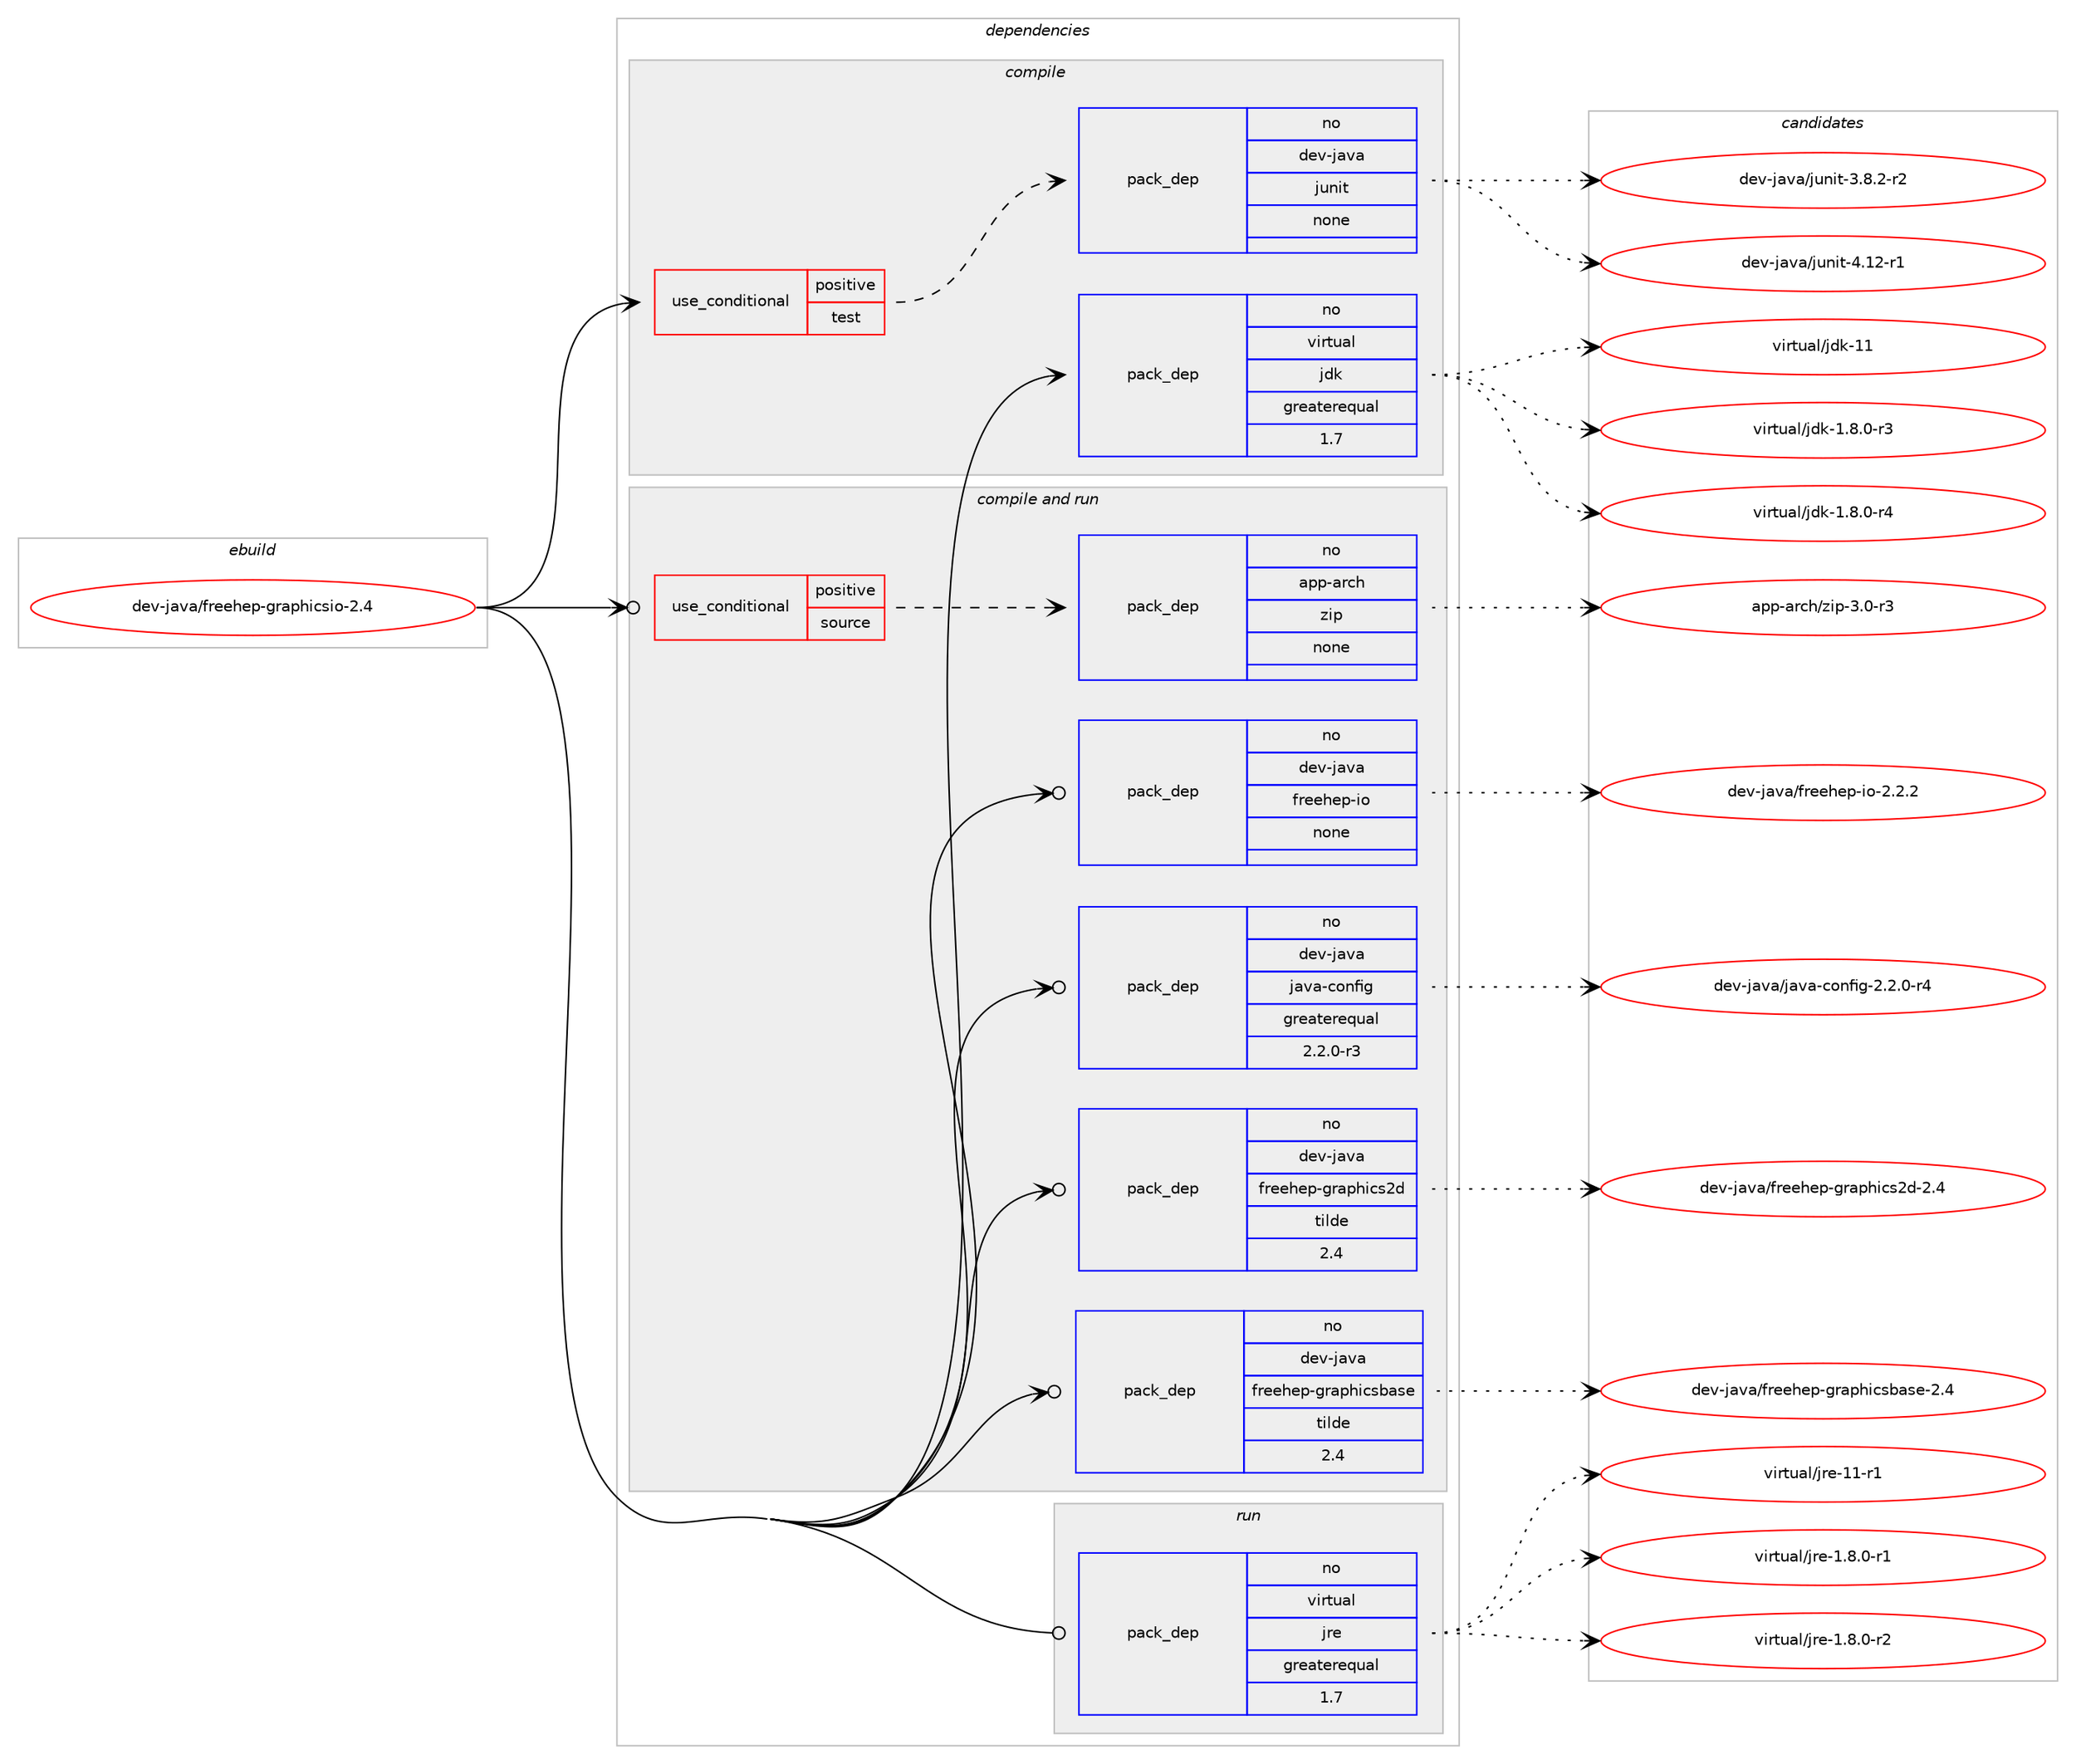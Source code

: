 digraph prolog {

# *************
# Graph options
# *************

newrank=true;
concentrate=true;
compound=true;
graph [rankdir=LR,fontname=Helvetica,fontsize=10,ranksep=1.5];#, ranksep=2.5, nodesep=0.2];
edge  [arrowhead=vee];
node  [fontname=Helvetica,fontsize=10];

# **********
# The ebuild
# **********

subgraph cluster_leftcol {
color=gray;
rank=same;
label=<<i>ebuild</i>>;
id [label="dev-java/freehep-graphicsio-2.4", color=red, width=4, href="../dev-java/freehep-graphicsio-2.4.svg"];
}

# ****************
# The dependencies
# ****************

subgraph cluster_midcol {
color=gray;
label=<<i>dependencies</i>>;
subgraph cluster_compile {
fillcolor="#eeeeee";
style=filled;
label=<<i>compile</i>>;
subgraph cond128804 {
dependency552551 [label=<<TABLE BORDER="0" CELLBORDER="1" CELLSPACING="0" CELLPADDING="4"><TR><TD ROWSPAN="3" CELLPADDING="10">use_conditional</TD></TR><TR><TD>positive</TD></TR><TR><TD>test</TD></TR></TABLE>>, shape=none, color=red];
subgraph pack412575 {
dependency552552 [label=<<TABLE BORDER="0" CELLBORDER="1" CELLSPACING="0" CELLPADDING="4" WIDTH="220"><TR><TD ROWSPAN="6" CELLPADDING="30">pack_dep</TD></TR><TR><TD WIDTH="110">no</TD></TR><TR><TD>dev-java</TD></TR><TR><TD>junit</TD></TR><TR><TD>none</TD></TR><TR><TD></TD></TR></TABLE>>, shape=none, color=blue];
}
dependency552551:e -> dependency552552:w [weight=20,style="dashed",arrowhead="vee"];
}
id:e -> dependency552551:w [weight=20,style="solid",arrowhead="vee"];
subgraph pack412576 {
dependency552553 [label=<<TABLE BORDER="0" CELLBORDER="1" CELLSPACING="0" CELLPADDING="4" WIDTH="220"><TR><TD ROWSPAN="6" CELLPADDING="30">pack_dep</TD></TR><TR><TD WIDTH="110">no</TD></TR><TR><TD>virtual</TD></TR><TR><TD>jdk</TD></TR><TR><TD>greaterequal</TD></TR><TR><TD>1.7</TD></TR></TABLE>>, shape=none, color=blue];
}
id:e -> dependency552553:w [weight=20,style="solid",arrowhead="vee"];
}
subgraph cluster_compileandrun {
fillcolor="#eeeeee";
style=filled;
label=<<i>compile and run</i>>;
subgraph cond128805 {
dependency552554 [label=<<TABLE BORDER="0" CELLBORDER="1" CELLSPACING="0" CELLPADDING="4"><TR><TD ROWSPAN="3" CELLPADDING="10">use_conditional</TD></TR><TR><TD>positive</TD></TR><TR><TD>source</TD></TR></TABLE>>, shape=none, color=red];
subgraph pack412577 {
dependency552555 [label=<<TABLE BORDER="0" CELLBORDER="1" CELLSPACING="0" CELLPADDING="4" WIDTH="220"><TR><TD ROWSPAN="6" CELLPADDING="30">pack_dep</TD></TR><TR><TD WIDTH="110">no</TD></TR><TR><TD>app-arch</TD></TR><TR><TD>zip</TD></TR><TR><TD>none</TD></TR><TR><TD></TD></TR></TABLE>>, shape=none, color=blue];
}
dependency552554:e -> dependency552555:w [weight=20,style="dashed",arrowhead="vee"];
}
id:e -> dependency552554:w [weight=20,style="solid",arrowhead="odotvee"];
subgraph pack412578 {
dependency552556 [label=<<TABLE BORDER="0" CELLBORDER="1" CELLSPACING="0" CELLPADDING="4" WIDTH="220"><TR><TD ROWSPAN="6" CELLPADDING="30">pack_dep</TD></TR><TR><TD WIDTH="110">no</TD></TR><TR><TD>dev-java</TD></TR><TR><TD>freehep-graphics2d</TD></TR><TR><TD>tilde</TD></TR><TR><TD>2.4</TD></TR></TABLE>>, shape=none, color=blue];
}
id:e -> dependency552556:w [weight=20,style="solid",arrowhead="odotvee"];
subgraph pack412579 {
dependency552557 [label=<<TABLE BORDER="0" CELLBORDER="1" CELLSPACING="0" CELLPADDING="4" WIDTH="220"><TR><TD ROWSPAN="6" CELLPADDING="30">pack_dep</TD></TR><TR><TD WIDTH="110">no</TD></TR><TR><TD>dev-java</TD></TR><TR><TD>freehep-graphicsbase</TD></TR><TR><TD>tilde</TD></TR><TR><TD>2.4</TD></TR></TABLE>>, shape=none, color=blue];
}
id:e -> dependency552557:w [weight=20,style="solid",arrowhead="odotvee"];
subgraph pack412580 {
dependency552558 [label=<<TABLE BORDER="0" CELLBORDER="1" CELLSPACING="0" CELLPADDING="4" WIDTH="220"><TR><TD ROWSPAN="6" CELLPADDING="30">pack_dep</TD></TR><TR><TD WIDTH="110">no</TD></TR><TR><TD>dev-java</TD></TR><TR><TD>freehep-io</TD></TR><TR><TD>none</TD></TR><TR><TD></TD></TR></TABLE>>, shape=none, color=blue];
}
id:e -> dependency552558:w [weight=20,style="solid",arrowhead="odotvee"];
subgraph pack412581 {
dependency552559 [label=<<TABLE BORDER="0" CELLBORDER="1" CELLSPACING="0" CELLPADDING="4" WIDTH="220"><TR><TD ROWSPAN="6" CELLPADDING="30">pack_dep</TD></TR><TR><TD WIDTH="110">no</TD></TR><TR><TD>dev-java</TD></TR><TR><TD>java-config</TD></TR><TR><TD>greaterequal</TD></TR><TR><TD>2.2.0-r3</TD></TR></TABLE>>, shape=none, color=blue];
}
id:e -> dependency552559:w [weight=20,style="solid",arrowhead="odotvee"];
}
subgraph cluster_run {
fillcolor="#eeeeee";
style=filled;
label=<<i>run</i>>;
subgraph pack412582 {
dependency552560 [label=<<TABLE BORDER="0" CELLBORDER="1" CELLSPACING="0" CELLPADDING="4" WIDTH="220"><TR><TD ROWSPAN="6" CELLPADDING="30">pack_dep</TD></TR><TR><TD WIDTH="110">no</TD></TR><TR><TD>virtual</TD></TR><TR><TD>jre</TD></TR><TR><TD>greaterequal</TD></TR><TR><TD>1.7</TD></TR></TABLE>>, shape=none, color=blue];
}
id:e -> dependency552560:w [weight=20,style="solid",arrowhead="odot"];
}
}

# **************
# The candidates
# **************

subgraph cluster_choices {
rank=same;
color=gray;
label=<<i>candidates</i>>;

subgraph choice412575 {
color=black;
nodesep=1;
choice100101118451069711897471061171101051164551465646504511450 [label="dev-java/junit-3.8.2-r2", color=red, width=4,href="../dev-java/junit-3.8.2-r2.svg"];
choice1001011184510697118974710611711010511645524649504511449 [label="dev-java/junit-4.12-r1", color=red, width=4,href="../dev-java/junit-4.12-r1.svg"];
dependency552552:e -> choice100101118451069711897471061171101051164551465646504511450:w [style=dotted,weight="100"];
dependency552552:e -> choice1001011184510697118974710611711010511645524649504511449:w [style=dotted,weight="100"];
}
subgraph choice412576 {
color=black;
nodesep=1;
choice11810511411611797108471061001074549465646484511451 [label="virtual/jdk-1.8.0-r3", color=red, width=4,href="../virtual/jdk-1.8.0-r3.svg"];
choice11810511411611797108471061001074549465646484511452 [label="virtual/jdk-1.8.0-r4", color=red, width=4,href="../virtual/jdk-1.8.0-r4.svg"];
choice1181051141161179710847106100107454949 [label="virtual/jdk-11", color=red, width=4,href="../virtual/jdk-11.svg"];
dependency552553:e -> choice11810511411611797108471061001074549465646484511451:w [style=dotted,weight="100"];
dependency552553:e -> choice11810511411611797108471061001074549465646484511452:w [style=dotted,weight="100"];
dependency552553:e -> choice1181051141161179710847106100107454949:w [style=dotted,weight="100"];
}
subgraph choice412577 {
color=black;
nodesep=1;
choice9711211245971149910447122105112455146484511451 [label="app-arch/zip-3.0-r3", color=red, width=4,href="../app-arch/zip-3.0-r3.svg"];
dependency552555:e -> choice9711211245971149910447122105112455146484511451:w [style=dotted,weight="100"];
}
subgraph choice412578 {
color=black;
nodesep=1;
choice100101118451069711897471021141011011041011124510311497112104105991155010045504652 [label="dev-java/freehep-graphics2d-2.4", color=red, width=4,href="../dev-java/freehep-graphics2d-2.4.svg"];
dependency552556:e -> choice100101118451069711897471021141011011041011124510311497112104105991155010045504652:w [style=dotted,weight="100"];
}
subgraph choice412579 {
color=black;
nodesep=1;
choice10010111845106971189747102114101101104101112451031149711210410599115989711510145504652 [label="dev-java/freehep-graphicsbase-2.4", color=red, width=4,href="../dev-java/freehep-graphicsbase-2.4.svg"];
dependency552557:e -> choice10010111845106971189747102114101101104101112451031149711210410599115989711510145504652:w [style=dotted,weight="100"];
}
subgraph choice412580 {
color=black;
nodesep=1;
choice1001011184510697118974710211410110110410111245105111455046504650 [label="dev-java/freehep-io-2.2.2", color=red, width=4,href="../dev-java/freehep-io-2.2.2.svg"];
dependency552558:e -> choice1001011184510697118974710211410110110410111245105111455046504650:w [style=dotted,weight="100"];
}
subgraph choice412581 {
color=black;
nodesep=1;
choice10010111845106971189747106971189745991111101021051034550465046484511452 [label="dev-java/java-config-2.2.0-r4", color=red, width=4,href="../dev-java/java-config-2.2.0-r4.svg"];
dependency552559:e -> choice10010111845106971189747106971189745991111101021051034550465046484511452:w [style=dotted,weight="100"];
}
subgraph choice412582 {
color=black;
nodesep=1;
choice11810511411611797108471061141014549465646484511449 [label="virtual/jre-1.8.0-r1", color=red, width=4,href="../virtual/jre-1.8.0-r1.svg"];
choice11810511411611797108471061141014549465646484511450 [label="virtual/jre-1.8.0-r2", color=red, width=4,href="../virtual/jre-1.8.0-r2.svg"];
choice11810511411611797108471061141014549494511449 [label="virtual/jre-11-r1", color=red, width=4,href="../virtual/jre-11-r1.svg"];
dependency552560:e -> choice11810511411611797108471061141014549465646484511449:w [style=dotted,weight="100"];
dependency552560:e -> choice11810511411611797108471061141014549465646484511450:w [style=dotted,weight="100"];
dependency552560:e -> choice11810511411611797108471061141014549494511449:w [style=dotted,weight="100"];
}
}

}

